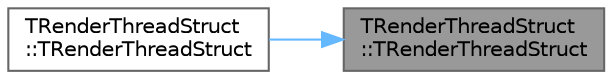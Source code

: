 digraph "TRenderThreadStruct::TRenderThreadStruct"
{
 // INTERACTIVE_SVG=YES
 // LATEX_PDF_SIZE
  bgcolor="transparent";
  edge [fontname=Helvetica,fontsize=10,labelfontname=Helvetica,labelfontsize=10];
  node [fontname=Helvetica,fontsize=10,shape=box,height=0.2,width=0.4];
  rankdir="RL";
  Node1 [id="Node000001",label="TRenderThreadStruct\l::TRenderThreadStruct",height=0.2,width=0.4,color="gray40", fillcolor="grey60", style="filled", fontcolor="black",tooltip=" "];
  Node1 -> Node2 [id="edge1_Node000001_Node000002",dir="back",color="steelblue1",style="solid",tooltip=" "];
  Node2 [id="Node000002",label="TRenderThreadStruct\l::TRenderThreadStruct",height=0.2,width=0.4,color="grey40", fillcolor="white", style="filled",URL="$d2/ddb/classTRenderThreadStruct.html#a07a61411388a98e7e7a6936d988f90ec",tooltip=" "];
}
